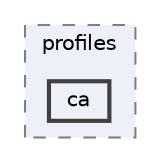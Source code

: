 digraph "ca"
{
 // INTERACTIVE_SVG=YES
 // LATEX_PDF_SIZE
  bgcolor="transparent";
  edge [fontname=Helvetica,fontsize=10,labelfontname=Helvetica,labelfontsize=10];
  node [fontname=Helvetica,fontsize=10,shape=box,height=0.2,width=0.4];
  compound=true
  subgraph clusterdir_f7531ea8e2ac46d8e6dcf19e8bf04289 {
    graph [ bgcolor="#edf0f7", pencolor="grey50", label="profiles", fontname=Helvetica,fontsize=10 style="filled,dashed", URL="dir_f7531ea8e2ac46d8e6dcf19e8bf04289.html",tooltip=""]
  dir_eafb20eb0dcc9cfd53bb50e1fc152ff8 [label="ca", fillcolor="#edf0f7", color="grey25", style="filled,bold", URL="dir_eafb20eb0dcc9cfd53bb50e1fc152ff8.html",tooltip=""];
  }
}

